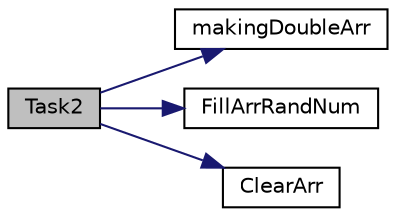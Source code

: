digraph "Task2"
{
  edge [fontname="Helvetica",fontsize="10",labelfontname="Helvetica",labelfontsize="10"];
  node [fontname="Helvetica",fontsize="10",shape=record];
  rankdir="LR";
  Node1 [label="Task2",height=0.2,width=0.4,color="black", fillcolor="grey75", style="filled", fontcolor="black"];
  Node1 -> Node2 [color="midnightblue",fontsize="10",style="solid",fontname="Helvetica"];
  Node2 [label="makingDoubleArr",height=0.2,width=0.4,color="black", fillcolor="white", style="filled",URL="$_ops_with_array_8cpp.html#a002e4cd5dc8b13c850a45a9094f24cf5",tooltip="Добавляємо адреса для значення двумірних масивів "];
  Node1 -> Node3 [color="midnightblue",fontsize="10",style="solid",fontname="Helvetica"];
  Node3 [label="FillArrRandNum",height=0.2,width=0.4,color="black", fillcolor="white", style="filled",URL="$_ops_with_array_8cpp.html#af6a20faa2d4c3626bd95edb75df41e4c",tooltip="Заповнюємо двумірний масив "];
  Node1 -> Node4 [color="midnightblue",fontsize="10",style="solid",fontname="Helvetica"];
  Node4 [label="ClearArr",height=0.2,width=0.4,color="black", fillcolor="white", style="filled",URL="$_ops_with_array_8cpp.html#a9c52eb906fac8dc0d43249b2e83e219d",tooltip="Очищаєм пам&#39;ять від масиву "];
}
